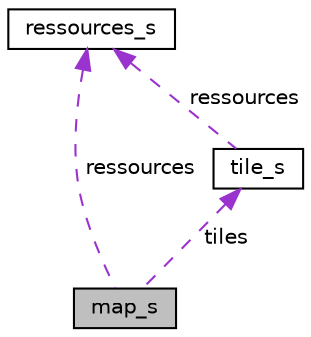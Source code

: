 digraph "map_s"
{
 // LATEX_PDF_SIZE
  edge [fontname="Helvetica",fontsize="10",labelfontname="Helvetica",labelfontsize="10"];
  node [fontname="Helvetica",fontsize="10",shape=record];
  Node1 [label="map_s",height=0.2,width=0.4,color="black", fillcolor="grey75", style="filled", fontcolor="black",tooltip=" "];
  Node2 -> Node1 [dir="back",color="darkorchid3",fontsize="10",style="dashed",label=" tiles" ,fontname="Helvetica"];
  Node2 [label="tile_s",height=0.2,width=0.4,color="black", fillcolor="white", style="filled",URL="$structtile__s.html",tooltip=" "];
  Node3 -> Node2 [dir="back",color="darkorchid3",fontsize="10",style="dashed",label=" ressources" ,fontname="Helvetica"];
  Node3 [label="ressources_s",height=0.2,width=0.4,color="black", fillcolor="white", style="filled",URL="$structressources__s.html",tooltip=" "];
  Node3 -> Node1 [dir="back",color="darkorchid3",fontsize="10",style="dashed",label=" ressources" ,fontname="Helvetica"];
}
